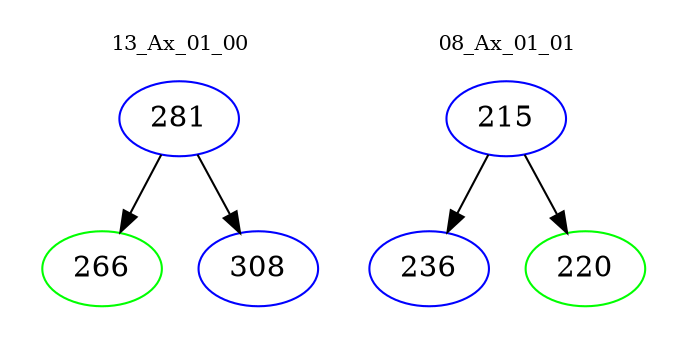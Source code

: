 digraph{
subgraph cluster_0 {
color = white
label = "13_Ax_01_00";
fontsize=10;
T0_281 [label="281", color="blue"]
T0_281 -> T0_266 [color="black"]
T0_266 [label="266", color="green"]
T0_281 -> T0_308 [color="black"]
T0_308 [label="308", color="blue"]
}
subgraph cluster_1 {
color = white
label = "08_Ax_01_01";
fontsize=10;
T1_215 [label="215", color="blue"]
T1_215 -> T1_236 [color="black"]
T1_236 [label="236", color="blue"]
T1_215 -> T1_220 [color="black"]
T1_220 [label="220", color="green"]
}
}
